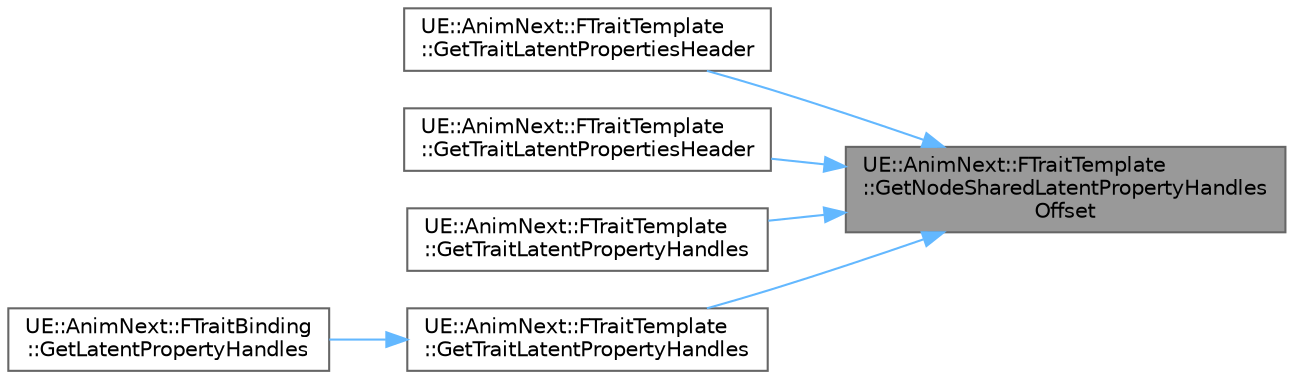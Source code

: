 digraph "UE::AnimNext::FTraitTemplate::GetNodeSharedLatentPropertyHandlesOffset"
{
 // INTERACTIVE_SVG=YES
 // LATEX_PDF_SIZE
  bgcolor="transparent";
  edge [fontname=Helvetica,fontsize=10,labelfontname=Helvetica,labelfontsize=10];
  node [fontname=Helvetica,fontsize=10,shape=box,height=0.2,width=0.4];
  rankdir="RL";
  Node1 [id="Node000001",label="UE::AnimNext::FTraitTemplate\l::GetNodeSharedLatentPropertyHandles\lOffset",height=0.2,width=0.4,color="gray40", fillcolor="grey60", style="filled", fontcolor="black",tooltip=" "];
  Node1 -> Node2 [id="edge1_Node000001_Node000002",dir="back",color="steelblue1",style="solid",tooltip=" "];
  Node2 [id="Node000002",label="UE::AnimNext::FTraitTemplate\l::GetTraitLatentPropertiesHeader",height=0.2,width=0.4,color="grey40", fillcolor="white", style="filled",URL="$d9/d1d/structUE_1_1AnimNext_1_1FTraitTemplate.html#a1d37270ed97dc4a2fe9f17c1b5195306",tooltip=" "];
  Node1 -> Node3 [id="edge2_Node000001_Node000003",dir="back",color="steelblue1",style="solid",tooltip=" "];
  Node3 [id="Node000003",label="UE::AnimNext::FTraitTemplate\l::GetTraitLatentPropertiesHeader",height=0.2,width=0.4,color="grey40", fillcolor="white", style="filled",URL="$d9/d1d/structUE_1_1AnimNext_1_1FTraitTemplate.html#a79800f71c5336e87518b96bc4ba7ef89",tooltip=" "];
  Node1 -> Node4 [id="edge3_Node000001_Node000004",dir="back",color="steelblue1",style="solid",tooltip=" "];
  Node4 [id="Node000004",label="UE::AnimNext::FTraitTemplate\l::GetTraitLatentPropertyHandles",height=0.2,width=0.4,color="grey40", fillcolor="white", style="filled",URL="$d9/d1d/structUE_1_1AnimNext_1_1FTraitTemplate.html#a94dbe2413ccaa8324712d5a1e5bb3e7f",tooltip=" "];
  Node1 -> Node5 [id="edge4_Node000001_Node000005",dir="back",color="steelblue1",style="solid",tooltip=" "];
  Node5 [id="Node000005",label="UE::AnimNext::FTraitTemplate\l::GetTraitLatentPropertyHandles",height=0.2,width=0.4,color="grey40", fillcolor="white", style="filled",URL="$d9/d1d/structUE_1_1AnimNext_1_1FTraitTemplate.html#a9b1f9877614a31c51ce308c7f114c083",tooltip=" "];
  Node5 -> Node6 [id="edge5_Node000005_Node000006",dir="back",color="steelblue1",style="solid",tooltip=" "];
  Node6 [id="Node000006",label="UE::AnimNext::FTraitBinding\l::GetLatentPropertyHandles",height=0.2,width=0.4,color="grey40", fillcolor="white", style="filled",URL="$da/d80/structUE_1_1AnimNext_1_1FTraitBinding.html#aafab8d8b4712016d29e4b9f20da6e73a",tooltip=" "];
}
